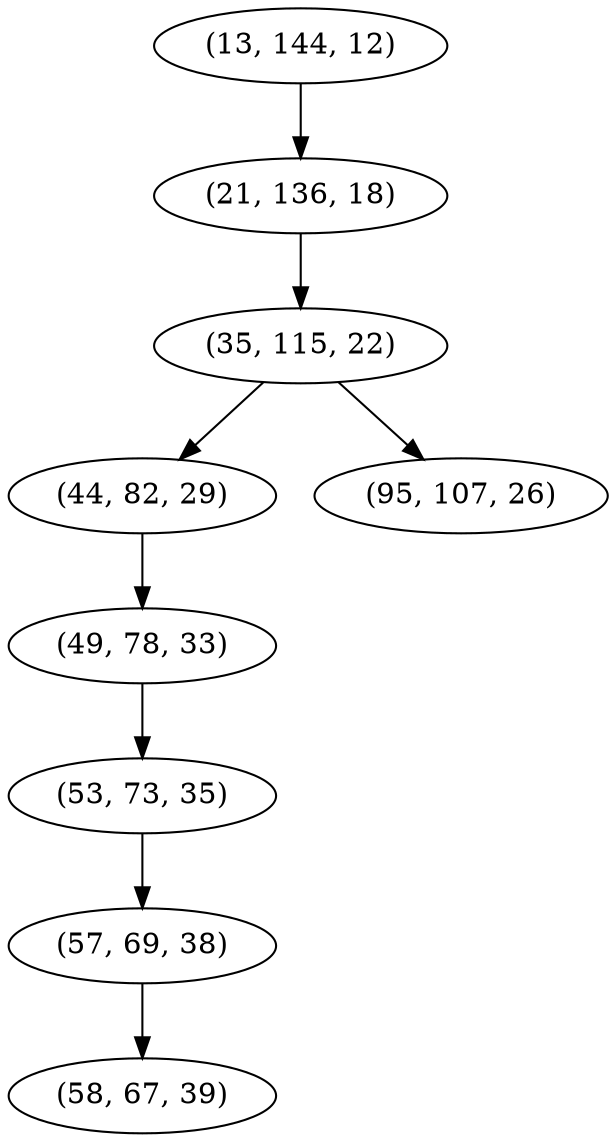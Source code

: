 digraph tree {
    "(13, 144, 12)";
    "(21, 136, 18)";
    "(35, 115, 22)";
    "(44, 82, 29)";
    "(49, 78, 33)";
    "(53, 73, 35)";
    "(57, 69, 38)";
    "(58, 67, 39)";
    "(95, 107, 26)";
    "(13, 144, 12)" -> "(21, 136, 18)";
    "(21, 136, 18)" -> "(35, 115, 22)";
    "(35, 115, 22)" -> "(44, 82, 29)";
    "(35, 115, 22)" -> "(95, 107, 26)";
    "(44, 82, 29)" -> "(49, 78, 33)";
    "(49, 78, 33)" -> "(53, 73, 35)";
    "(53, 73, 35)" -> "(57, 69, 38)";
    "(57, 69, 38)" -> "(58, 67, 39)";
}
